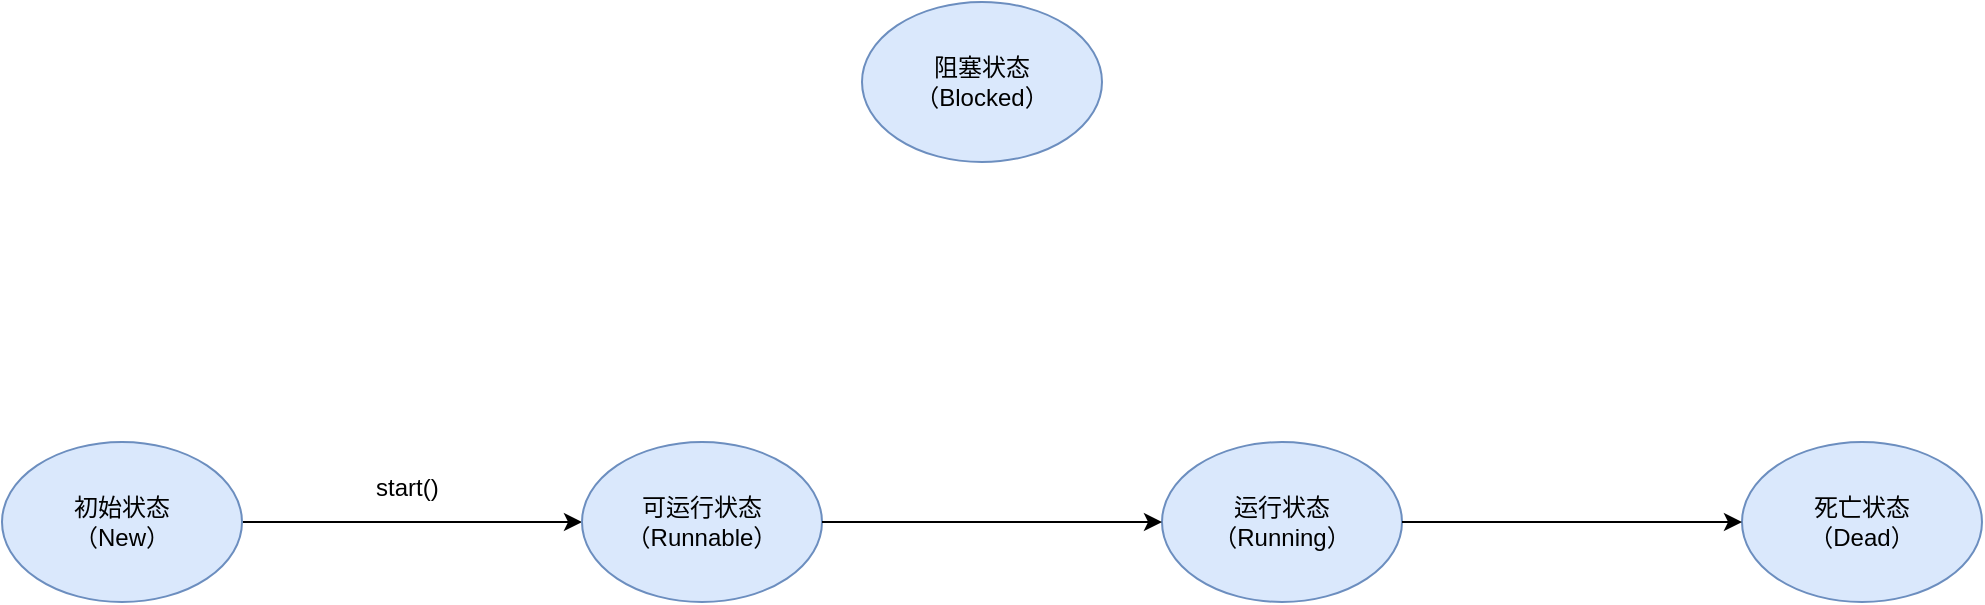 <mxfile version="11.1.1" type="device"><diagram id="uIv5lhgKMSVS5yt3juXI" name="第 1 页"><mxGraphModel dx="1146" dy="795" grid="1" gridSize="10" guides="1" tooltips="1" connect="1" arrows="1" fold="1" page="1" pageScale="1" pageWidth="3300" pageHeight="4681" math="0" shadow="0"><root><mxCell id="0"/><mxCell id="1" parent="0"/><mxCell id="q9SxALXMas4H90E6Nwzi-7" value="" style="edgeStyle=none;rounded=0;orthogonalLoop=1;jettySize=auto;html=1;entryX=0;entryY=0.5;entryDx=0;entryDy=0;" edge="1" parent="1" source="q9SxALXMas4H90E6Nwzi-1" target="q9SxALXMas4H90E6Nwzi-2"><mxGeometry relative="1" as="geometry"><mxPoint x="317.04" y="437.924" as="targetPoint"/></mxGeometry></mxCell><mxCell id="q9SxALXMas4H90E6Nwzi-1" value="初始状态&lt;br&gt;（New）" style="ellipse;whiteSpace=wrap;html=1;fillColor=#dae8fc;strokeColor=#6c8ebf;" vertex="1" parent="1"><mxGeometry x="100" y="500" width="120" height="80" as="geometry"/></mxCell><mxCell id="q9SxALXMas4H90E6Nwzi-2" value="可运行状态&lt;br&gt;（Runnable）" style="ellipse;whiteSpace=wrap;html=1;fillColor=#dae8fc;strokeColor=#6c8ebf;" vertex="1" parent="1"><mxGeometry x="390" y="500" width="120" height="80" as="geometry"/></mxCell><mxCell id="q9SxALXMas4H90E6Nwzi-3" value="运行状态&lt;br&gt;（Running）" style="ellipse;whiteSpace=wrap;html=1;fillColor=#dae8fc;strokeColor=#6c8ebf;" vertex="1" parent="1"><mxGeometry x="680" y="500" width="120" height="80" as="geometry"/></mxCell><mxCell id="q9SxALXMas4H90E6Nwzi-4" value="阻塞状态&lt;br&gt;（Blocked）" style="ellipse;whiteSpace=wrap;html=1;fillColor=#dae8fc;strokeColor=#6c8ebf;" vertex="1" parent="1"><mxGeometry x="530" y="280" width="120" height="80" as="geometry"/></mxCell><mxCell id="q9SxALXMas4H90E6Nwzi-5" value="死亡状态&lt;br&gt;（Dead）" style="ellipse;whiteSpace=wrap;html=1;fillColor=#dae8fc;strokeColor=#6c8ebf;" vertex="1" parent="1"><mxGeometry x="970" y="500" width="120" height="80" as="geometry"/></mxCell><mxCell id="q9SxALXMas4H90E6Nwzi-8" value="" style="endArrow=classic;html=1;entryX=0;entryY=0.5;entryDx=0;entryDy=0;exitX=1;exitY=0.5;exitDx=0;exitDy=0;" edge="1" parent="1" source="q9SxALXMas4H90E6Nwzi-2" target="q9SxALXMas4H90E6Nwzi-3"><mxGeometry width="50" height="50" relative="1" as="geometry"><mxPoint x="100" y="650" as="sourcePoint"/><mxPoint x="150" y="600" as="targetPoint"/></mxGeometry></mxCell><mxCell id="q9SxALXMas4H90E6Nwzi-9" value="" style="endArrow=classic;html=1;entryX=0;entryY=0.5;entryDx=0;entryDy=0;" edge="1" parent="1" source="q9SxALXMas4H90E6Nwzi-3" target="q9SxALXMas4H90E6Nwzi-5"><mxGeometry width="50" height="50" relative="1" as="geometry"><mxPoint x="620" y="440" as="sourcePoint"/><mxPoint x="670" y="390" as="targetPoint"/></mxGeometry></mxCell><mxCell id="q9SxALXMas4H90E6Nwzi-10" value="start()" style="text;html=1;resizable=0;points=[];autosize=1;align=left;verticalAlign=top;spacingTop=-4;" vertex="1" parent="1"><mxGeometry x="285" y="513" width="50" height="20" as="geometry"/></mxCell></root></mxGraphModel></diagram></mxfile>